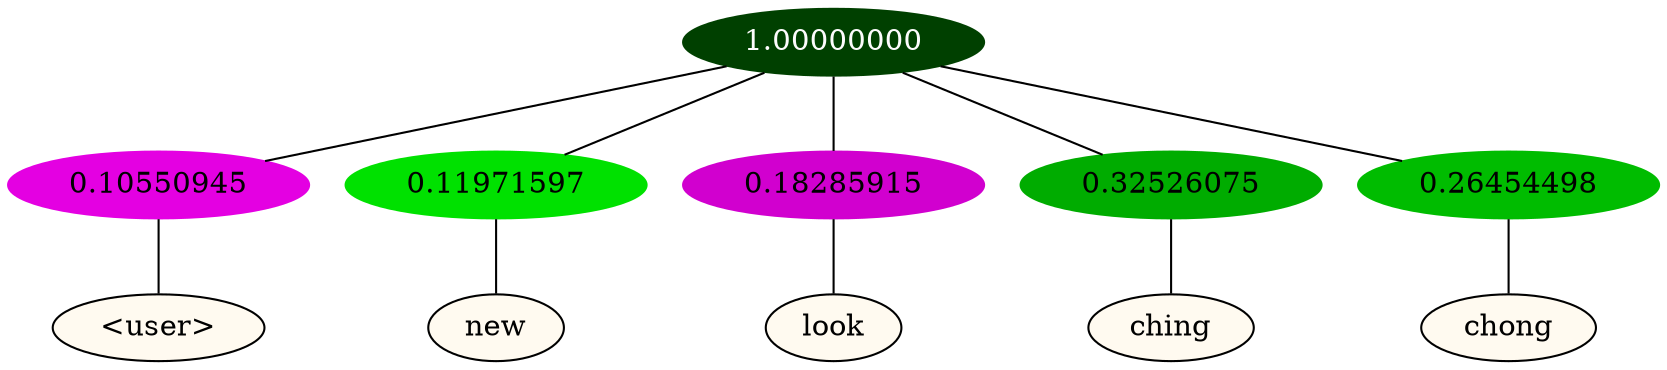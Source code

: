 graph {
	node [format=png height=0.15 nodesep=0.001 ordering=out overlap=prism overlap_scaling=0.01 ranksep=0.001 ratio=0.2 style=filled width=0.15]
	{
		rank=same
		a_w_1 [label="\<user\>" color=black fillcolor=floralwhite style="filled,solid"]
		a_w_2 [label=new color=black fillcolor=floralwhite style="filled,solid"]
		a_w_3 [label=look color=black fillcolor=floralwhite style="filled,solid"]
		a_w_4 [label=ching color=black fillcolor=floralwhite style="filled,solid"]
		a_w_5 [label=chong color=black fillcolor=floralwhite style="filled,solid"]
	}
	a_n_1 -- a_w_1
	a_n_2 -- a_w_2
	a_n_3 -- a_w_3
	a_n_4 -- a_w_4
	a_n_5 -- a_w_5
	{
		rank=same
		a_n_1 [label=0.10550945 color="0.835 1.000 0.894" fontcolor=black]
		a_n_2 [label=0.11971597 color="0.334 1.000 0.880" fontcolor=black]
		a_n_3 [label=0.18285915 color="0.835 1.000 0.817" fontcolor=black]
		a_n_4 [label=0.32526075 color="0.334 1.000 0.675" fontcolor=black]
		a_n_5 [label=0.26454498 color="0.334 1.000 0.735" fontcolor=black]
	}
	a_n_0 [label=1.00000000 color="0.334 1.000 0.250" fontcolor=grey99]
	a_n_0 -- a_n_1
	a_n_0 -- a_n_2
	a_n_0 -- a_n_3
	a_n_0 -- a_n_4
	a_n_0 -- a_n_5
}
